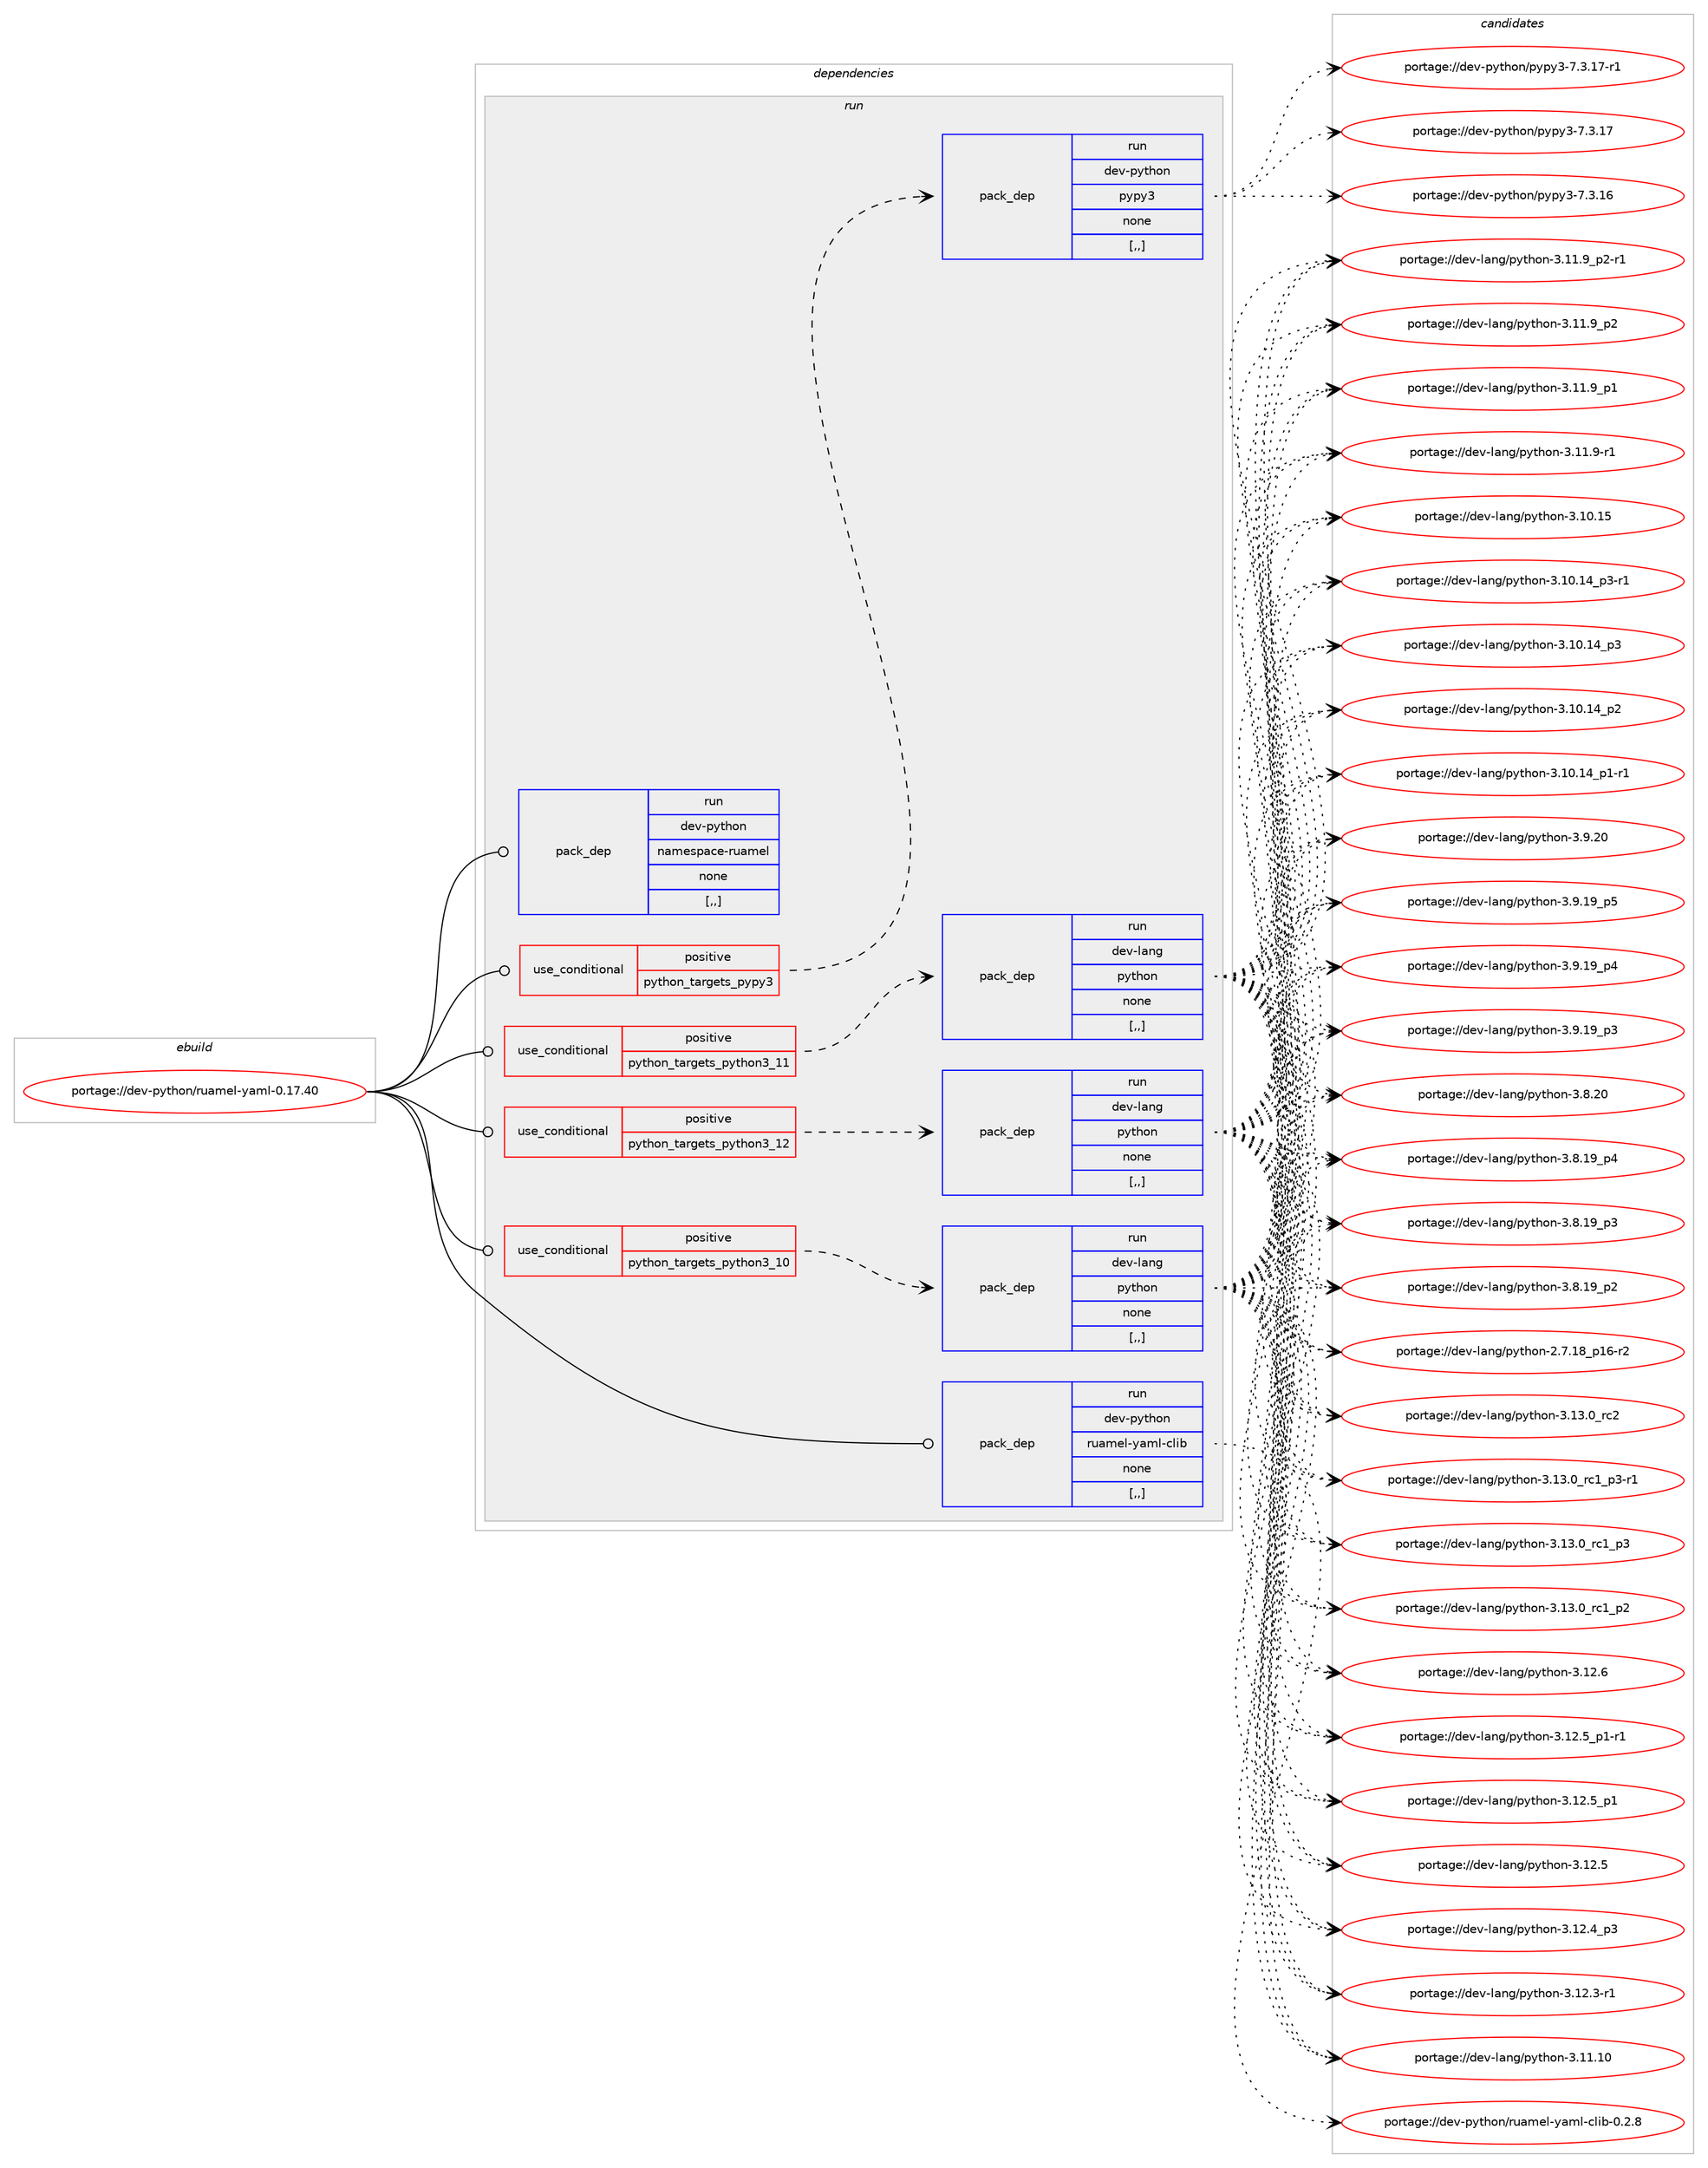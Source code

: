digraph prolog {

# *************
# Graph options
# *************

newrank=true;
concentrate=true;
compound=true;
graph [rankdir=LR,fontname=Helvetica,fontsize=10,ranksep=1.5];#, ranksep=2.5, nodesep=0.2];
edge  [arrowhead=vee];
node  [fontname=Helvetica,fontsize=10];

# **********
# The ebuild
# **********

subgraph cluster_leftcol {
color=gray;
label=<<i>ebuild</i>>;
id [label="portage://dev-python/ruamel-yaml-0.17.40", color=red, width=4, href="../dev-python/ruamel-yaml-0.17.40.svg"];
}

# ****************
# The dependencies
# ****************

subgraph cluster_midcol {
color=gray;
label=<<i>dependencies</i>>;
subgraph cluster_compile {
fillcolor="#eeeeee";
style=filled;
label=<<i>compile</i>>;
}
subgraph cluster_compileandrun {
fillcolor="#eeeeee";
style=filled;
label=<<i>compile and run</i>>;
}
subgraph cluster_run {
fillcolor="#eeeeee";
style=filled;
label=<<i>run</i>>;
subgraph cond169843 {
dependency657680 [label=<<TABLE BORDER="0" CELLBORDER="1" CELLSPACING="0" CELLPADDING="4"><TR><TD ROWSPAN="3" CELLPADDING="10">use_conditional</TD></TR><TR><TD>positive</TD></TR><TR><TD>python_targets_pypy3</TD></TR></TABLE>>, shape=none, color=red];
subgraph pack482975 {
dependency657681 [label=<<TABLE BORDER="0" CELLBORDER="1" CELLSPACING="0" CELLPADDING="4" WIDTH="220"><TR><TD ROWSPAN="6" CELLPADDING="30">pack_dep</TD></TR><TR><TD WIDTH="110">run</TD></TR><TR><TD>dev-python</TD></TR><TR><TD>pypy3</TD></TR><TR><TD>none</TD></TR><TR><TD>[,,]</TD></TR></TABLE>>, shape=none, color=blue];
}
dependency657680:e -> dependency657681:w [weight=20,style="dashed",arrowhead="vee"];
}
id:e -> dependency657680:w [weight=20,style="solid",arrowhead="odot"];
subgraph cond169844 {
dependency657682 [label=<<TABLE BORDER="0" CELLBORDER="1" CELLSPACING="0" CELLPADDING="4"><TR><TD ROWSPAN="3" CELLPADDING="10">use_conditional</TD></TR><TR><TD>positive</TD></TR><TR><TD>python_targets_python3_10</TD></TR></TABLE>>, shape=none, color=red];
subgraph pack482976 {
dependency657683 [label=<<TABLE BORDER="0" CELLBORDER="1" CELLSPACING="0" CELLPADDING="4" WIDTH="220"><TR><TD ROWSPAN="6" CELLPADDING="30">pack_dep</TD></TR><TR><TD WIDTH="110">run</TD></TR><TR><TD>dev-lang</TD></TR><TR><TD>python</TD></TR><TR><TD>none</TD></TR><TR><TD>[,,]</TD></TR></TABLE>>, shape=none, color=blue];
}
dependency657682:e -> dependency657683:w [weight=20,style="dashed",arrowhead="vee"];
}
id:e -> dependency657682:w [weight=20,style="solid",arrowhead="odot"];
subgraph cond169845 {
dependency657684 [label=<<TABLE BORDER="0" CELLBORDER="1" CELLSPACING="0" CELLPADDING="4"><TR><TD ROWSPAN="3" CELLPADDING="10">use_conditional</TD></TR><TR><TD>positive</TD></TR><TR><TD>python_targets_python3_11</TD></TR></TABLE>>, shape=none, color=red];
subgraph pack482977 {
dependency657685 [label=<<TABLE BORDER="0" CELLBORDER="1" CELLSPACING="0" CELLPADDING="4" WIDTH="220"><TR><TD ROWSPAN="6" CELLPADDING="30">pack_dep</TD></TR><TR><TD WIDTH="110">run</TD></TR><TR><TD>dev-lang</TD></TR><TR><TD>python</TD></TR><TR><TD>none</TD></TR><TR><TD>[,,]</TD></TR></TABLE>>, shape=none, color=blue];
}
dependency657684:e -> dependency657685:w [weight=20,style="dashed",arrowhead="vee"];
}
id:e -> dependency657684:w [weight=20,style="solid",arrowhead="odot"];
subgraph cond169846 {
dependency657686 [label=<<TABLE BORDER="0" CELLBORDER="1" CELLSPACING="0" CELLPADDING="4"><TR><TD ROWSPAN="3" CELLPADDING="10">use_conditional</TD></TR><TR><TD>positive</TD></TR><TR><TD>python_targets_python3_12</TD></TR></TABLE>>, shape=none, color=red];
subgraph pack482978 {
dependency657687 [label=<<TABLE BORDER="0" CELLBORDER="1" CELLSPACING="0" CELLPADDING="4" WIDTH="220"><TR><TD ROWSPAN="6" CELLPADDING="30">pack_dep</TD></TR><TR><TD WIDTH="110">run</TD></TR><TR><TD>dev-lang</TD></TR><TR><TD>python</TD></TR><TR><TD>none</TD></TR><TR><TD>[,,]</TD></TR></TABLE>>, shape=none, color=blue];
}
dependency657686:e -> dependency657687:w [weight=20,style="dashed",arrowhead="vee"];
}
id:e -> dependency657686:w [weight=20,style="solid",arrowhead="odot"];
subgraph pack482979 {
dependency657688 [label=<<TABLE BORDER="0" CELLBORDER="1" CELLSPACING="0" CELLPADDING="4" WIDTH="220"><TR><TD ROWSPAN="6" CELLPADDING="30">pack_dep</TD></TR><TR><TD WIDTH="110">run</TD></TR><TR><TD>dev-python</TD></TR><TR><TD>ruamel-yaml-clib</TD></TR><TR><TD>none</TD></TR><TR><TD>[,,]</TD></TR></TABLE>>, shape=none, color=blue];
}
id:e -> dependency657688:w [weight=20,style="solid",arrowhead="odot"];
subgraph pack482980 {
dependency657689 [label=<<TABLE BORDER="0" CELLBORDER="1" CELLSPACING="0" CELLPADDING="4" WIDTH="220"><TR><TD ROWSPAN="6" CELLPADDING="30">pack_dep</TD></TR><TR><TD WIDTH="110">run</TD></TR><TR><TD>dev-python</TD></TR><TR><TD>namespace-ruamel</TD></TR><TR><TD>none</TD></TR><TR><TD>[,,]</TD></TR></TABLE>>, shape=none, color=blue];
}
id:e -> dependency657689:w [weight=20,style="solid",arrowhead="odot"];
}
}

# **************
# The candidates
# **************

subgraph cluster_choices {
rank=same;
color=gray;
label=<<i>candidates</i>>;

subgraph choice482975 {
color=black;
nodesep=1;
choice100101118451121211161041111104711212111212151455546514649554511449 [label="portage://dev-python/pypy3-7.3.17-r1", color=red, width=4,href="../dev-python/pypy3-7.3.17-r1.svg"];
choice10010111845112121116104111110471121211121215145554651464955 [label="portage://dev-python/pypy3-7.3.17", color=red, width=4,href="../dev-python/pypy3-7.3.17.svg"];
choice10010111845112121116104111110471121211121215145554651464954 [label="portage://dev-python/pypy3-7.3.16", color=red, width=4,href="../dev-python/pypy3-7.3.16.svg"];
dependency657681:e -> choice100101118451121211161041111104711212111212151455546514649554511449:w [style=dotted,weight="100"];
dependency657681:e -> choice10010111845112121116104111110471121211121215145554651464955:w [style=dotted,weight="100"];
dependency657681:e -> choice10010111845112121116104111110471121211121215145554651464954:w [style=dotted,weight="100"];
}
subgraph choice482976 {
color=black;
nodesep=1;
choice10010111845108971101034711212111610411111045514649514648951149950 [label="portage://dev-lang/python-3.13.0_rc2", color=red, width=4,href="../dev-lang/python-3.13.0_rc2.svg"];
choice1001011184510897110103471121211161041111104551464951464895114994995112514511449 [label="portage://dev-lang/python-3.13.0_rc1_p3-r1", color=red, width=4,href="../dev-lang/python-3.13.0_rc1_p3-r1.svg"];
choice100101118451089711010347112121116104111110455146495146489511499499511251 [label="portage://dev-lang/python-3.13.0_rc1_p3", color=red, width=4,href="../dev-lang/python-3.13.0_rc1_p3.svg"];
choice100101118451089711010347112121116104111110455146495146489511499499511250 [label="portage://dev-lang/python-3.13.0_rc1_p2", color=red, width=4,href="../dev-lang/python-3.13.0_rc1_p2.svg"];
choice10010111845108971101034711212111610411111045514649504654 [label="portage://dev-lang/python-3.12.6", color=red, width=4,href="../dev-lang/python-3.12.6.svg"];
choice1001011184510897110103471121211161041111104551464950465395112494511449 [label="portage://dev-lang/python-3.12.5_p1-r1", color=red, width=4,href="../dev-lang/python-3.12.5_p1-r1.svg"];
choice100101118451089711010347112121116104111110455146495046539511249 [label="portage://dev-lang/python-3.12.5_p1", color=red, width=4,href="../dev-lang/python-3.12.5_p1.svg"];
choice10010111845108971101034711212111610411111045514649504653 [label="portage://dev-lang/python-3.12.5", color=red, width=4,href="../dev-lang/python-3.12.5.svg"];
choice100101118451089711010347112121116104111110455146495046529511251 [label="portage://dev-lang/python-3.12.4_p3", color=red, width=4,href="../dev-lang/python-3.12.4_p3.svg"];
choice100101118451089711010347112121116104111110455146495046514511449 [label="portage://dev-lang/python-3.12.3-r1", color=red, width=4,href="../dev-lang/python-3.12.3-r1.svg"];
choice1001011184510897110103471121211161041111104551464949464948 [label="portage://dev-lang/python-3.11.10", color=red, width=4,href="../dev-lang/python-3.11.10.svg"];
choice1001011184510897110103471121211161041111104551464949465795112504511449 [label="portage://dev-lang/python-3.11.9_p2-r1", color=red, width=4,href="../dev-lang/python-3.11.9_p2-r1.svg"];
choice100101118451089711010347112121116104111110455146494946579511250 [label="portage://dev-lang/python-3.11.9_p2", color=red, width=4,href="../dev-lang/python-3.11.9_p2.svg"];
choice100101118451089711010347112121116104111110455146494946579511249 [label="portage://dev-lang/python-3.11.9_p1", color=red, width=4,href="../dev-lang/python-3.11.9_p1.svg"];
choice100101118451089711010347112121116104111110455146494946574511449 [label="portage://dev-lang/python-3.11.9-r1", color=red, width=4,href="../dev-lang/python-3.11.9-r1.svg"];
choice1001011184510897110103471121211161041111104551464948464953 [label="portage://dev-lang/python-3.10.15", color=red, width=4,href="../dev-lang/python-3.10.15.svg"];
choice100101118451089711010347112121116104111110455146494846495295112514511449 [label="portage://dev-lang/python-3.10.14_p3-r1", color=red, width=4,href="../dev-lang/python-3.10.14_p3-r1.svg"];
choice10010111845108971101034711212111610411111045514649484649529511251 [label="portage://dev-lang/python-3.10.14_p3", color=red, width=4,href="../dev-lang/python-3.10.14_p3.svg"];
choice10010111845108971101034711212111610411111045514649484649529511250 [label="portage://dev-lang/python-3.10.14_p2", color=red, width=4,href="../dev-lang/python-3.10.14_p2.svg"];
choice100101118451089711010347112121116104111110455146494846495295112494511449 [label="portage://dev-lang/python-3.10.14_p1-r1", color=red, width=4,href="../dev-lang/python-3.10.14_p1-r1.svg"];
choice10010111845108971101034711212111610411111045514657465048 [label="portage://dev-lang/python-3.9.20", color=red, width=4,href="../dev-lang/python-3.9.20.svg"];
choice100101118451089711010347112121116104111110455146574649579511253 [label="portage://dev-lang/python-3.9.19_p5", color=red, width=4,href="../dev-lang/python-3.9.19_p5.svg"];
choice100101118451089711010347112121116104111110455146574649579511252 [label="portage://dev-lang/python-3.9.19_p4", color=red, width=4,href="../dev-lang/python-3.9.19_p4.svg"];
choice100101118451089711010347112121116104111110455146574649579511251 [label="portage://dev-lang/python-3.9.19_p3", color=red, width=4,href="../dev-lang/python-3.9.19_p3.svg"];
choice10010111845108971101034711212111610411111045514656465048 [label="portage://dev-lang/python-3.8.20", color=red, width=4,href="../dev-lang/python-3.8.20.svg"];
choice100101118451089711010347112121116104111110455146564649579511252 [label="portage://dev-lang/python-3.8.19_p4", color=red, width=4,href="../dev-lang/python-3.8.19_p4.svg"];
choice100101118451089711010347112121116104111110455146564649579511251 [label="portage://dev-lang/python-3.8.19_p3", color=red, width=4,href="../dev-lang/python-3.8.19_p3.svg"];
choice100101118451089711010347112121116104111110455146564649579511250 [label="portage://dev-lang/python-3.8.19_p2", color=red, width=4,href="../dev-lang/python-3.8.19_p2.svg"];
choice100101118451089711010347112121116104111110455046554649569511249544511450 [label="portage://dev-lang/python-2.7.18_p16-r2", color=red, width=4,href="../dev-lang/python-2.7.18_p16-r2.svg"];
dependency657683:e -> choice10010111845108971101034711212111610411111045514649514648951149950:w [style=dotted,weight="100"];
dependency657683:e -> choice1001011184510897110103471121211161041111104551464951464895114994995112514511449:w [style=dotted,weight="100"];
dependency657683:e -> choice100101118451089711010347112121116104111110455146495146489511499499511251:w [style=dotted,weight="100"];
dependency657683:e -> choice100101118451089711010347112121116104111110455146495146489511499499511250:w [style=dotted,weight="100"];
dependency657683:e -> choice10010111845108971101034711212111610411111045514649504654:w [style=dotted,weight="100"];
dependency657683:e -> choice1001011184510897110103471121211161041111104551464950465395112494511449:w [style=dotted,weight="100"];
dependency657683:e -> choice100101118451089711010347112121116104111110455146495046539511249:w [style=dotted,weight="100"];
dependency657683:e -> choice10010111845108971101034711212111610411111045514649504653:w [style=dotted,weight="100"];
dependency657683:e -> choice100101118451089711010347112121116104111110455146495046529511251:w [style=dotted,weight="100"];
dependency657683:e -> choice100101118451089711010347112121116104111110455146495046514511449:w [style=dotted,weight="100"];
dependency657683:e -> choice1001011184510897110103471121211161041111104551464949464948:w [style=dotted,weight="100"];
dependency657683:e -> choice1001011184510897110103471121211161041111104551464949465795112504511449:w [style=dotted,weight="100"];
dependency657683:e -> choice100101118451089711010347112121116104111110455146494946579511250:w [style=dotted,weight="100"];
dependency657683:e -> choice100101118451089711010347112121116104111110455146494946579511249:w [style=dotted,weight="100"];
dependency657683:e -> choice100101118451089711010347112121116104111110455146494946574511449:w [style=dotted,weight="100"];
dependency657683:e -> choice1001011184510897110103471121211161041111104551464948464953:w [style=dotted,weight="100"];
dependency657683:e -> choice100101118451089711010347112121116104111110455146494846495295112514511449:w [style=dotted,weight="100"];
dependency657683:e -> choice10010111845108971101034711212111610411111045514649484649529511251:w [style=dotted,weight="100"];
dependency657683:e -> choice10010111845108971101034711212111610411111045514649484649529511250:w [style=dotted,weight="100"];
dependency657683:e -> choice100101118451089711010347112121116104111110455146494846495295112494511449:w [style=dotted,weight="100"];
dependency657683:e -> choice10010111845108971101034711212111610411111045514657465048:w [style=dotted,weight="100"];
dependency657683:e -> choice100101118451089711010347112121116104111110455146574649579511253:w [style=dotted,weight="100"];
dependency657683:e -> choice100101118451089711010347112121116104111110455146574649579511252:w [style=dotted,weight="100"];
dependency657683:e -> choice100101118451089711010347112121116104111110455146574649579511251:w [style=dotted,weight="100"];
dependency657683:e -> choice10010111845108971101034711212111610411111045514656465048:w [style=dotted,weight="100"];
dependency657683:e -> choice100101118451089711010347112121116104111110455146564649579511252:w [style=dotted,weight="100"];
dependency657683:e -> choice100101118451089711010347112121116104111110455146564649579511251:w [style=dotted,weight="100"];
dependency657683:e -> choice100101118451089711010347112121116104111110455146564649579511250:w [style=dotted,weight="100"];
dependency657683:e -> choice100101118451089711010347112121116104111110455046554649569511249544511450:w [style=dotted,weight="100"];
}
subgraph choice482977 {
color=black;
nodesep=1;
choice10010111845108971101034711212111610411111045514649514648951149950 [label="portage://dev-lang/python-3.13.0_rc2", color=red, width=4,href="../dev-lang/python-3.13.0_rc2.svg"];
choice1001011184510897110103471121211161041111104551464951464895114994995112514511449 [label="portage://dev-lang/python-3.13.0_rc1_p3-r1", color=red, width=4,href="../dev-lang/python-3.13.0_rc1_p3-r1.svg"];
choice100101118451089711010347112121116104111110455146495146489511499499511251 [label="portage://dev-lang/python-3.13.0_rc1_p3", color=red, width=4,href="../dev-lang/python-3.13.0_rc1_p3.svg"];
choice100101118451089711010347112121116104111110455146495146489511499499511250 [label="portage://dev-lang/python-3.13.0_rc1_p2", color=red, width=4,href="../dev-lang/python-3.13.0_rc1_p2.svg"];
choice10010111845108971101034711212111610411111045514649504654 [label="portage://dev-lang/python-3.12.6", color=red, width=4,href="../dev-lang/python-3.12.6.svg"];
choice1001011184510897110103471121211161041111104551464950465395112494511449 [label="portage://dev-lang/python-3.12.5_p1-r1", color=red, width=4,href="../dev-lang/python-3.12.5_p1-r1.svg"];
choice100101118451089711010347112121116104111110455146495046539511249 [label="portage://dev-lang/python-3.12.5_p1", color=red, width=4,href="../dev-lang/python-3.12.5_p1.svg"];
choice10010111845108971101034711212111610411111045514649504653 [label="portage://dev-lang/python-3.12.5", color=red, width=4,href="../dev-lang/python-3.12.5.svg"];
choice100101118451089711010347112121116104111110455146495046529511251 [label="portage://dev-lang/python-3.12.4_p3", color=red, width=4,href="../dev-lang/python-3.12.4_p3.svg"];
choice100101118451089711010347112121116104111110455146495046514511449 [label="portage://dev-lang/python-3.12.3-r1", color=red, width=4,href="../dev-lang/python-3.12.3-r1.svg"];
choice1001011184510897110103471121211161041111104551464949464948 [label="portage://dev-lang/python-3.11.10", color=red, width=4,href="../dev-lang/python-3.11.10.svg"];
choice1001011184510897110103471121211161041111104551464949465795112504511449 [label="portage://dev-lang/python-3.11.9_p2-r1", color=red, width=4,href="../dev-lang/python-3.11.9_p2-r1.svg"];
choice100101118451089711010347112121116104111110455146494946579511250 [label="portage://dev-lang/python-3.11.9_p2", color=red, width=4,href="../dev-lang/python-3.11.9_p2.svg"];
choice100101118451089711010347112121116104111110455146494946579511249 [label="portage://dev-lang/python-3.11.9_p1", color=red, width=4,href="../dev-lang/python-3.11.9_p1.svg"];
choice100101118451089711010347112121116104111110455146494946574511449 [label="portage://dev-lang/python-3.11.9-r1", color=red, width=4,href="../dev-lang/python-3.11.9-r1.svg"];
choice1001011184510897110103471121211161041111104551464948464953 [label="portage://dev-lang/python-3.10.15", color=red, width=4,href="../dev-lang/python-3.10.15.svg"];
choice100101118451089711010347112121116104111110455146494846495295112514511449 [label="portage://dev-lang/python-3.10.14_p3-r1", color=red, width=4,href="../dev-lang/python-3.10.14_p3-r1.svg"];
choice10010111845108971101034711212111610411111045514649484649529511251 [label="portage://dev-lang/python-3.10.14_p3", color=red, width=4,href="../dev-lang/python-3.10.14_p3.svg"];
choice10010111845108971101034711212111610411111045514649484649529511250 [label="portage://dev-lang/python-3.10.14_p2", color=red, width=4,href="../dev-lang/python-3.10.14_p2.svg"];
choice100101118451089711010347112121116104111110455146494846495295112494511449 [label="portage://dev-lang/python-3.10.14_p1-r1", color=red, width=4,href="../dev-lang/python-3.10.14_p1-r1.svg"];
choice10010111845108971101034711212111610411111045514657465048 [label="portage://dev-lang/python-3.9.20", color=red, width=4,href="../dev-lang/python-3.9.20.svg"];
choice100101118451089711010347112121116104111110455146574649579511253 [label="portage://dev-lang/python-3.9.19_p5", color=red, width=4,href="../dev-lang/python-3.9.19_p5.svg"];
choice100101118451089711010347112121116104111110455146574649579511252 [label="portage://dev-lang/python-3.9.19_p4", color=red, width=4,href="../dev-lang/python-3.9.19_p4.svg"];
choice100101118451089711010347112121116104111110455146574649579511251 [label="portage://dev-lang/python-3.9.19_p3", color=red, width=4,href="../dev-lang/python-3.9.19_p3.svg"];
choice10010111845108971101034711212111610411111045514656465048 [label="portage://dev-lang/python-3.8.20", color=red, width=4,href="../dev-lang/python-3.8.20.svg"];
choice100101118451089711010347112121116104111110455146564649579511252 [label="portage://dev-lang/python-3.8.19_p4", color=red, width=4,href="../dev-lang/python-3.8.19_p4.svg"];
choice100101118451089711010347112121116104111110455146564649579511251 [label="portage://dev-lang/python-3.8.19_p3", color=red, width=4,href="../dev-lang/python-3.8.19_p3.svg"];
choice100101118451089711010347112121116104111110455146564649579511250 [label="portage://dev-lang/python-3.8.19_p2", color=red, width=4,href="../dev-lang/python-3.8.19_p2.svg"];
choice100101118451089711010347112121116104111110455046554649569511249544511450 [label="portage://dev-lang/python-2.7.18_p16-r2", color=red, width=4,href="../dev-lang/python-2.7.18_p16-r2.svg"];
dependency657685:e -> choice10010111845108971101034711212111610411111045514649514648951149950:w [style=dotted,weight="100"];
dependency657685:e -> choice1001011184510897110103471121211161041111104551464951464895114994995112514511449:w [style=dotted,weight="100"];
dependency657685:e -> choice100101118451089711010347112121116104111110455146495146489511499499511251:w [style=dotted,weight="100"];
dependency657685:e -> choice100101118451089711010347112121116104111110455146495146489511499499511250:w [style=dotted,weight="100"];
dependency657685:e -> choice10010111845108971101034711212111610411111045514649504654:w [style=dotted,weight="100"];
dependency657685:e -> choice1001011184510897110103471121211161041111104551464950465395112494511449:w [style=dotted,weight="100"];
dependency657685:e -> choice100101118451089711010347112121116104111110455146495046539511249:w [style=dotted,weight="100"];
dependency657685:e -> choice10010111845108971101034711212111610411111045514649504653:w [style=dotted,weight="100"];
dependency657685:e -> choice100101118451089711010347112121116104111110455146495046529511251:w [style=dotted,weight="100"];
dependency657685:e -> choice100101118451089711010347112121116104111110455146495046514511449:w [style=dotted,weight="100"];
dependency657685:e -> choice1001011184510897110103471121211161041111104551464949464948:w [style=dotted,weight="100"];
dependency657685:e -> choice1001011184510897110103471121211161041111104551464949465795112504511449:w [style=dotted,weight="100"];
dependency657685:e -> choice100101118451089711010347112121116104111110455146494946579511250:w [style=dotted,weight="100"];
dependency657685:e -> choice100101118451089711010347112121116104111110455146494946579511249:w [style=dotted,weight="100"];
dependency657685:e -> choice100101118451089711010347112121116104111110455146494946574511449:w [style=dotted,weight="100"];
dependency657685:e -> choice1001011184510897110103471121211161041111104551464948464953:w [style=dotted,weight="100"];
dependency657685:e -> choice100101118451089711010347112121116104111110455146494846495295112514511449:w [style=dotted,weight="100"];
dependency657685:e -> choice10010111845108971101034711212111610411111045514649484649529511251:w [style=dotted,weight="100"];
dependency657685:e -> choice10010111845108971101034711212111610411111045514649484649529511250:w [style=dotted,weight="100"];
dependency657685:e -> choice100101118451089711010347112121116104111110455146494846495295112494511449:w [style=dotted,weight="100"];
dependency657685:e -> choice10010111845108971101034711212111610411111045514657465048:w [style=dotted,weight="100"];
dependency657685:e -> choice100101118451089711010347112121116104111110455146574649579511253:w [style=dotted,weight="100"];
dependency657685:e -> choice100101118451089711010347112121116104111110455146574649579511252:w [style=dotted,weight="100"];
dependency657685:e -> choice100101118451089711010347112121116104111110455146574649579511251:w [style=dotted,weight="100"];
dependency657685:e -> choice10010111845108971101034711212111610411111045514656465048:w [style=dotted,weight="100"];
dependency657685:e -> choice100101118451089711010347112121116104111110455146564649579511252:w [style=dotted,weight="100"];
dependency657685:e -> choice100101118451089711010347112121116104111110455146564649579511251:w [style=dotted,weight="100"];
dependency657685:e -> choice100101118451089711010347112121116104111110455146564649579511250:w [style=dotted,weight="100"];
dependency657685:e -> choice100101118451089711010347112121116104111110455046554649569511249544511450:w [style=dotted,weight="100"];
}
subgraph choice482978 {
color=black;
nodesep=1;
choice10010111845108971101034711212111610411111045514649514648951149950 [label="portage://dev-lang/python-3.13.0_rc2", color=red, width=4,href="../dev-lang/python-3.13.0_rc2.svg"];
choice1001011184510897110103471121211161041111104551464951464895114994995112514511449 [label="portage://dev-lang/python-3.13.0_rc1_p3-r1", color=red, width=4,href="../dev-lang/python-3.13.0_rc1_p3-r1.svg"];
choice100101118451089711010347112121116104111110455146495146489511499499511251 [label="portage://dev-lang/python-3.13.0_rc1_p3", color=red, width=4,href="../dev-lang/python-3.13.0_rc1_p3.svg"];
choice100101118451089711010347112121116104111110455146495146489511499499511250 [label="portage://dev-lang/python-3.13.0_rc1_p2", color=red, width=4,href="../dev-lang/python-3.13.0_rc1_p2.svg"];
choice10010111845108971101034711212111610411111045514649504654 [label="portage://dev-lang/python-3.12.6", color=red, width=4,href="../dev-lang/python-3.12.6.svg"];
choice1001011184510897110103471121211161041111104551464950465395112494511449 [label="portage://dev-lang/python-3.12.5_p1-r1", color=red, width=4,href="../dev-lang/python-3.12.5_p1-r1.svg"];
choice100101118451089711010347112121116104111110455146495046539511249 [label="portage://dev-lang/python-3.12.5_p1", color=red, width=4,href="../dev-lang/python-3.12.5_p1.svg"];
choice10010111845108971101034711212111610411111045514649504653 [label="portage://dev-lang/python-3.12.5", color=red, width=4,href="../dev-lang/python-3.12.5.svg"];
choice100101118451089711010347112121116104111110455146495046529511251 [label="portage://dev-lang/python-3.12.4_p3", color=red, width=4,href="../dev-lang/python-3.12.4_p3.svg"];
choice100101118451089711010347112121116104111110455146495046514511449 [label="portage://dev-lang/python-3.12.3-r1", color=red, width=4,href="../dev-lang/python-3.12.3-r1.svg"];
choice1001011184510897110103471121211161041111104551464949464948 [label="portage://dev-lang/python-3.11.10", color=red, width=4,href="../dev-lang/python-3.11.10.svg"];
choice1001011184510897110103471121211161041111104551464949465795112504511449 [label="portage://dev-lang/python-3.11.9_p2-r1", color=red, width=4,href="../dev-lang/python-3.11.9_p2-r1.svg"];
choice100101118451089711010347112121116104111110455146494946579511250 [label="portage://dev-lang/python-3.11.9_p2", color=red, width=4,href="../dev-lang/python-3.11.9_p2.svg"];
choice100101118451089711010347112121116104111110455146494946579511249 [label="portage://dev-lang/python-3.11.9_p1", color=red, width=4,href="../dev-lang/python-3.11.9_p1.svg"];
choice100101118451089711010347112121116104111110455146494946574511449 [label="portage://dev-lang/python-3.11.9-r1", color=red, width=4,href="../dev-lang/python-3.11.9-r1.svg"];
choice1001011184510897110103471121211161041111104551464948464953 [label="portage://dev-lang/python-3.10.15", color=red, width=4,href="../dev-lang/python-3.10.15.svg"];
choice100101118451089711010347112121116104111110455146494846495295112514511449 [label="portage://dev-lang/python-3.10.14_p3-r1", color=red, width=4,href="../dev-lang/python-3.10.14_p3-r1.svg"];
choice10010111845108971101034711212111610411111045514649484649529511251 [label="portage://dev-lang/python-3.10.14_p3", color=red, width=4,href="../dev-lang/python-3.10.14_p3.svg"];
choice10010111845108971101034711212111610411111045514649484649529511250 [label="portage://dev-lang/python-3.10.14_p2", color=red, width=4,href="../dev-lang/python-3.10.14_p2.svg"];
choice100101118451089711010347112121116104111110455146494846495295112494511449 [label="portage://dev-lang/python-3.10.14_p1-r1", color=red, width=4,href="../dev-lang/python-3.10.14_p1-r1.svg"];
choice10010111845108971101034711212111610411111045514657465048 [label="portage://dev-lang/python-3.9.20", color=red, width=4,href="../dev-lang/python-3.9.20.svg"];
choice100101118451089711010347112121116104111110455146574649579511253 [label="portage://dev-lang/python-3.9.19_p5", color=red, width=4,href="../dev-lang/python-3.9.19_p5.svg"];
choice100101118451089711010347112121116104111110455146574649579511252 [label="portage://dev-lang/python-3.9.19_p4", color=red, width=4,href="../dev-lang/python-3.9.19_p4.svg"];
choice100101118451089711010347112121116104111110455146574649579511251 [label="portage://dev-lang/python-3.9.19_p3", color=red, width=4,href="../dev-lang/python-3.9.19_p3.svg"];
choice10010111845108971101034711212111610411111045514656465048 [label="portage://dev-lang/python-3.8.20", color=red, width=4,href="../dev-lang/python-3.8.20.svg"];
choice100101118451089711010347112121116104111110455146564649579511252 [label="portage://dev-lang/python-3.8.19_p4", color=red, width=4,href="../dev-lang/python-3.8.19_p4.svg"];
choice100101118451089711010347112121116104111110455146564649579511251 [label="portage://dev-lang/python-3.8.19_p3", color=red, width=4,href="../dev-lang/python-3.8.19_p3.svg"];
choice100101118451089711010347112121116104111110455146564649579511250 [label="portage://dev-lang/python-3.8.19_p2", color=red, width=4,href="../dev-lang/python-3.8.19_p2.svg"];
choice100101118451089711010347112121116104111110455046554649569511249544511450 [label="portage://dev-lang/python-2.7.18_p16-r2", color=red, width=4,href="../dev-lang/python-2.7.18_p16-r2.svg"];
dependency657687:e -> choice10010111845108971101034711212111610411111045514649514648951149950:w [style=dotted,weight="100"];
dependency657687:e -> choice1001011184510897110103471121211161041111104551464951464895114994995112514511449:w [style=dotted,weight="100"];
dependency657687:e -> choice100101118451089711010347112121116104111110455146495146489511499499511251:w [style=dotted,weight="100"];
dependency657687:e -> choice100101118451089711010347112121116104111110455146495146489511499499511250:w [style=dotted,weight="100"];
dependency657687:e -> choice10010111845108971101034711212111610411111045514649504654:w [style=dotted,weight="100"];
dependency657687:e -> choice1001011184510897110103471121211161041111104551464950465395112494511449:w [style=dotted,weight="100"];
dependency657687:e -> choice100101118451089711010347112121116104111110455146495046539511249:w [style=dotted,weight="100"];
dependency657687:e -> choice10010111845108971101034711212111610411111045514649504653:w [style=dotted,weight="100"];
dependency657687:e -> choice100101118451089711010347112121116104111110455146495046529511251:w [style=dotted,weight="100"];
dependency657687:e -> choice100101118451089711010347112121116104111110455146495046514511449:w [style=dotted,weight="100"];
dependency657687:e -> choice1001011184510897110103471121211161041111104551464949464948:w [style=dotted,weight="100"];
dependency657687:e -> choice1001011184510897110103471121211161041111104551464949465795112504511449:w [style=dotted,weight="100"];
dependency657687:e -> choice100101118451089711010347112121116104111110455146494946579511250:w [style=dotted,weight="100"];
dependency657687:e -> choice100101118451089711010347112121116104111110455146494946579511249:w [style=dotted,weight="100"];
dependency657687:e -> choice100101118451089711010347112121116104111110455146494946574511449:w [style=dotted,weight="100"];
dependency657687:e -> choice1001011184510897110103471121211161041111104551464948464953:w [style=dotted,weight="100"];
dependency657687:e -> choice100101118451089711010347112121116104111110455146494846495295112514511449:w [style=dotted,weight="100"];
dependency657687:e -> choice10010111845108971101034711212111610411111045514649484649529511251:w [style=dotted,weight="100"];
dependency657687:e -> choice10010111845108971101034711212111610411111045514649484649529511250:w [style=dotted,weight="100"];
dependency657687:e -> choice100101118451089711010347112121116104111110455146494846495295112494511449:w [style=dotted,weight="100"];
dependency657687:e -> choice10010111845108971101034711212111610411111045514657465048:w [style=dotted,weight="100"];
dependency657687:e -> choice100101118451089711010347112121116104111110455146574649579511253:w [style=dotted,weight="100"];
dependency657687:e -> choice100101118451089711010347112121116104111110455146574649579511252:w [style=dotted,weight="100"];
dependency657687:e -> choice100101118451089711010347112121116104111110455146574649579511251:w [style=dotted,weight="100"];
dependency657687:e -> choice10010111845108971101034711212111610411111045514656465048:w [style=dotted,weight="100"];
dependency657687:e -> choice100101118451089711010347112121116104111110455146564649579511252:w [style=dotted,weight="100"];
dependency657687:e -> choice100101118451089711010347112121116104111110455146564649579511251:w [style=dotted,weight="100"];
dependency657687:e -> choice100101118451089711010347112121116104111110455146564649579511250:w [style=dotted,weight="100"];
dependency657687:e -> choice100101118451089711010347112121116104111110455046554649569511249544511450:w [style=dotted,weight="100"];
}
subgraph choice482979 {
color=black;
nodesep=1;
choice1001011184511212111610411111047114117971091011084512197109108459910810598454846504656 [label="portage://dev-python/ruamel-yaml-clib-0.2.8", color=red, width=4,href="../dev-python/ruamel-yaml-clib-0.2.8.svg"];
dependency657688:e -> choice1001011184511212111610411111047114117971091011084512197109108459910810598454846504656:w [style=dotted,weight="100"];
}
subgraph choice482980 {
color=black;
nodesep=1;
}
}

}
